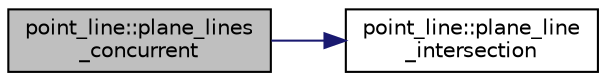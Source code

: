 digraph "point_line::plane_lines_concurrent"
{
  edge [fontname="Helvetica",fontsize="10",labelfontname="Helvetica",labelfontsize="10"];
  node [fontname="Helvetica",fontsize="10",shape=record];
  rankdir="LR";
  Node134 [label="point_line::plane_lines\l_concurrent",height=0.2,width=0.4,color="black", fillcolor="grey75", style="filled", fontcolor="black"];
  Node134 -> Node135 [color="midnightblue",fontsize="10",style="solid",fontname="Helvetica"];
  Node135 [label="point_line::plane_line\l_intersection",height=0.2,width=0.4,color="black", fillcolor="white", style="filled",URL="$dd/def/classpoint__line.html#a5be2add1c6769b010a0460db564e5393"];
}
